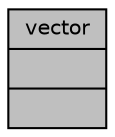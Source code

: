 digraph "vector"
{
 // INTERACTIVE_SVG=YES
 // LATEX_PDF_SIZE
  bgcolor="transparent";
  edge [fontname="Helvetica",fontsize="10",labelfontname="Helvetica",labelfontsize="10"];
  node [fontname="Helvetica",fontsize="10",shape=record];
  Node1 [label="{vector\n||}",height=0.2,width=0.4,color="black", fillcolor="grey75", style="filled", fontcolor="black",tooltip="A homemade vector that is not from the STL."];
}
